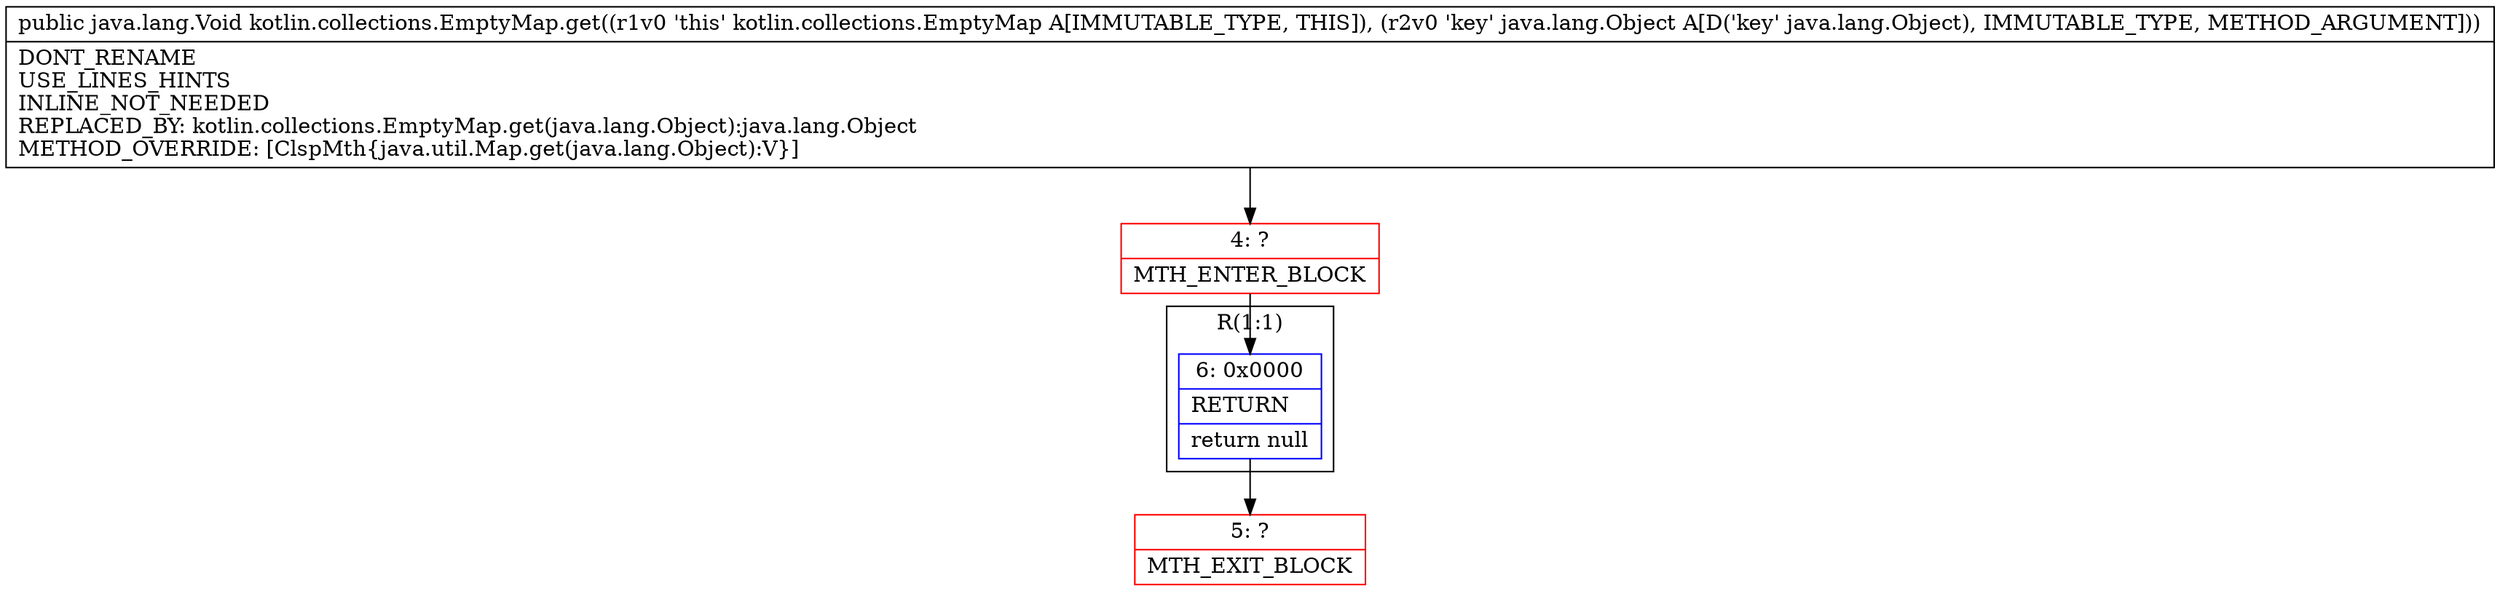digraph "CFG forkotlin.collections.EmptyMap.get(Ljava\/lang\/Object;)Ljava\/lang\/Void;" {
subgraph cluster_Region_1764578949 {
label = "R(1:1)";
node [shape=record,color=blue];
Node_6 [shape=record,label="{6\:\ 0x0000|RETURN\l|return null\l}"];
}
Node_4 [shape=record,color=red,label="{4\:\ ?|MTH_ENTER_BLOCK\l}"];
Node_5 [shape=record,color=red,label="{5\:\ ?|MTH_EXIT_BLOCK\l}"];
MethodNode[shape=record,label="{public java.lang.Void kotlin.collections.EmptyMap.get((r1v0 'this' kotlin.collections.EmptyMap A[IMMUTABLE_TYPE, THIS]), (r2v0 'key' java.lang.Object A[D('key' java.lang.Object), IMMUTABLE_TYPE, METHOD_ARGUMENT]))  | DONT_RENAME\lUSE_LINES_HINTS\lINLINE_NOT_NEEDED\lREPLACED_BY: kotlin.collections.EmptyMap.get(java.lang.Object):java.lang.Object\lMETHOD_OVERRIDE: [ClspMth\{java.util.Map.get(java.lang.Object):V\}]\l}"];
MethodNode -> Node_4;Node_6 -> Node_5;
Node_4 -> Node_6;
}

